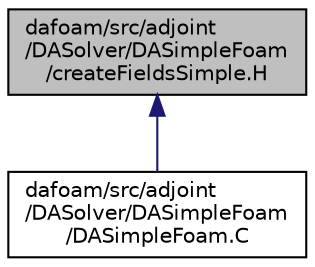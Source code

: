 digraph "dafoam/src/adjoint/DASolver/DASimpleFoam/createFieldsSimple.H"
{
  bgcolor="transparent";
  edge [fontname="Helvetica",fontsize="10",labelfontname="Helvetica",labelfontsize="10"];
  node [fontname="Helvetica",fontsize="10",shape=record];
  Node2 [label="dafoam/src/adjoint\l/DASolver/DASimpleFoam\l/createFieldsSimple.H",height=0.2,width=0.4,color="black", fillcolor="grey75", style="filled", fontcolor="black"];
  Node2 -> Node3 [dir="back",color="midnightblue",fontsize="10",style="solid",fontname="Helvetica"];
  Node3 [label="dafoam/src/adjoint\l/DASolver/DASimpleFoam\l/DASimpleFoam.C",height=0.2,width=0.4,color="black",URL="$DASimpleFoam_8C.html"];
}
